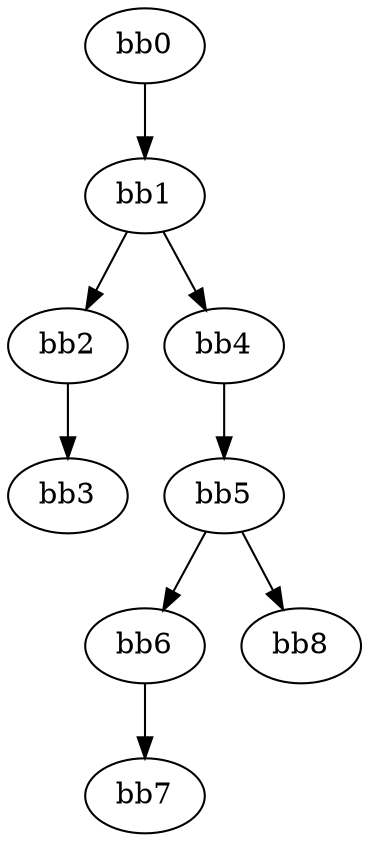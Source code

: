 digraph cfg {
v0 [label = "bb0"];
v1 [label = "bb1"];
v2 [label = "bb2"];
v3 [label = "bb3"];
v4 [label = "bb4"];
v5 [label = "bb5"];
v6 [label = "bb6"];
v7 [label = "bb7"];
v8 [label = "bb8"];
v0 -> v1;
v1 -> v2;
v1 -> v4;
v2 -> v3;
v4 -> v5;
v5 -> v6;
v5 -> v8;
v6 -> v7;
}
